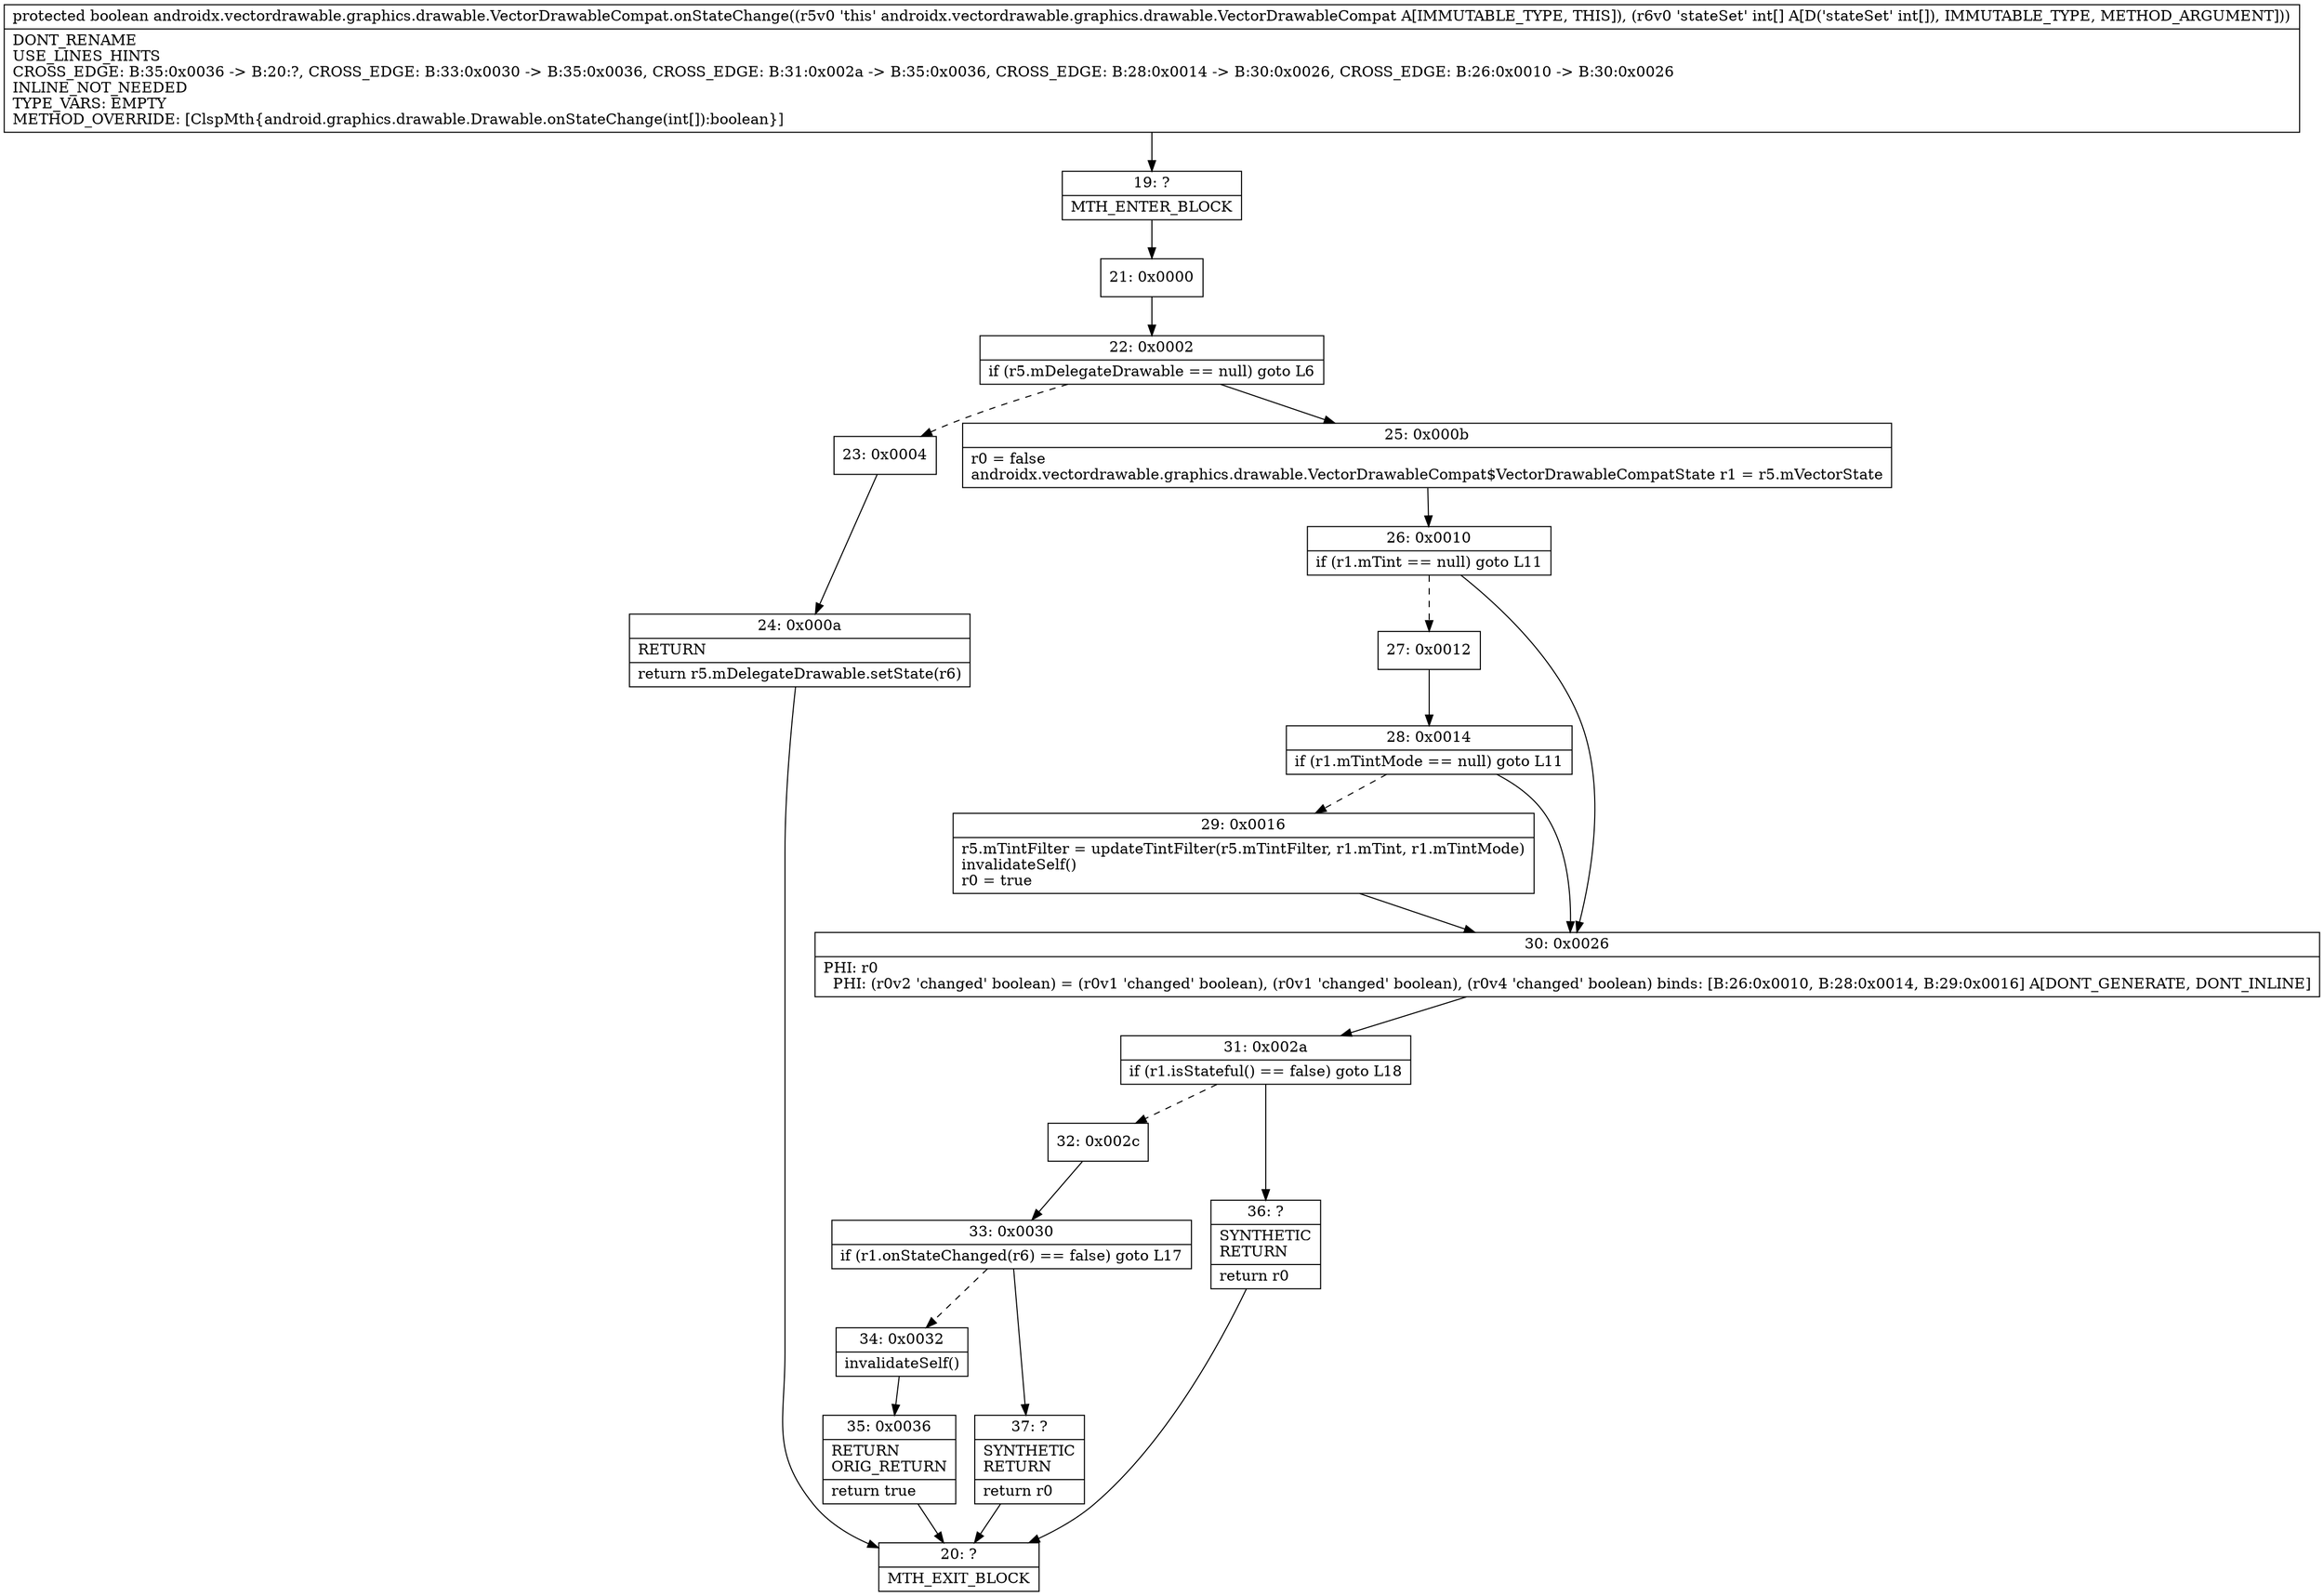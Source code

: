 digraph "CFG forandroidx.vectordrawable.graphics.drawable.VectorDrawableCompat.onStateChange([I)Z" {
Node_19 [shape=record,label="{19\:\ ?|MTH_ENTER_BLOCK\l}"];
Node_21 [shape=record,label="{21\:\ 0x0000}"];
Node_22 [shape=record,label="{22\:\ 0x0002|if (r5.mDelegateDrawable == null) goto L6\l}"];
Node_23 [shape=record,label="{23\:\ 0x0004}"];
Node_24 [shape=record,label="{24\:\ 0x000a|RETURN\l|return r5.mDelegateDrawable.setState(r6)\l}"];
Node_20 [shape=record,label="{20\:\ ?|MTH_EXIT_BLOCK\l}"];
Node_25 [shape=record,label="{25\:\ 0x000b|r0 = false\landroidx.vectordrawable.graphics.drawable.VectorDrawableCompat$VectorDrawableCompatState r1 = r5.mVectorState\l}"];
Node_26 [shape=record,label="{26\:\ 0x0010|if (r1.mTint == null) goto L11\l}"];
Node_27 [shape=record,label="{27\:\ 0x0012}"];
Node_28 [shape=record,label="{28\:\ 0x0014|if (r1.mTintMode == null) goto L11\l}"];
Node_29 [shape=record,label="{29\:\ 0x0016|r5.mTintFilter = updateTintFilter(r5.mTintFilter, r1.mTint, r1.mTintMode)\linvalidateSelf()\lr0 = true\l}"];
Node_30 [shape=record,label="{30\:\ 0x0026|PHI: r0 \l  PHI: (r0v2 'changed' boolean) = (r0v1 'changed' boolean), (r0v1 'changed' boolean), (r0v4 'changed' boolean) binds: [B:26:0x0010, B:28:0x0014, B:29:0x0016] A[DONT_GENERATE, DONT_INLINE]\l}"];
Node_31 [shape=record,label="{31\:\ 0x002a|if (r1.isStateful() == false) goto L18\l}"];
Node_32 [shape=record,label="{32\:\ 0x002c}"];
Node_33 [shape=record,label="{33\:\ 0x0030|if (r1.onStateChanged(r6) == false) goto L17\l}"];
Node_34 [shape=record,label="{34\:\ 0x0032|invalidateSelf()\l}"];
Node_35 [shape=record,label="{35\:\ 0x0036|RETURN\lORIG_RETURN\l|return true\l}"];
Node_37 [shape=record,label="{37\:\ ?|SYNTHETIC\lRETURN\l|return r0\l}"];
Node_36 [shape=record,label="{36\:\ ?|SYNTHETIC\lRETURN\l|return r0\l}"];
MethodNode[shape=record,label="{protected boolean androidx.vectordrawable.graphics.drawable.VectorDrawableCompat.onStateChange((r5v0 'this' androidx.vectordrawable.graphics.drawable.VectorDrawableCompat A[IMMUTABLE_TYPE, THIS]), (r6v0 'stateSet' int[] A[D('stateSet' int[]), IMMUTABLE_TYPE, METHOD_ARGUMENT]))  | DONT_RENAME\lUSE_LINES_HINTS\lCROSS_EDGE: B:35:0x0036 \-\> B:20:?, CROSS_EDGE: B:33:0x0030 \-\> B:35:0x0036, CROSS_EDGE: B:31:0x002a \-\> B:35:0x0036, CROSS_EDGE: B:28:0x0014 \-\> B:30:0x0026, CROSS_EDGE: B:26:0x0010 \-\> B:30:0x0026\lINLINE_NOT_NEEDED\lTYPE_VARS: EMPTY\lMETHOD_OVERRIDE: [ClspMth\{android.graphics.drawable.Drawable.onStateChange(int[]):boolean\}]\l}"];
MethodNode -> Node_19;Node_19 -> Node_21;
Node_21 -> Node_22;
Node_22 -> Node_23[style=dashed];
Node_22 -> Node_25;
Node_23 -> Node_24;
Node_24 -> Node_20;
Node_25 -> Node_26;
Node_26 -> Node_27[style=dashed];
Node_26 -> Node_30;
Node_27 -> Node_28;
Node_28 -> Node_29[style=dashed];
Node_28 -> Node_30;
Node_29 -> Node_30;
Node_30 -> Node_31;
Node_31 -> Node_32[style=dashed];
Node_31 -> Node_36;
Node_32 -> Node_33;
Node_33 -> Node_34[style=dashed];
Node_33 -> Node_37;
Node_34 -> Node_35;
Node_35 -> Node_20;
Node_37 -> Node_20;
Node_36 -> Node_20;
}

